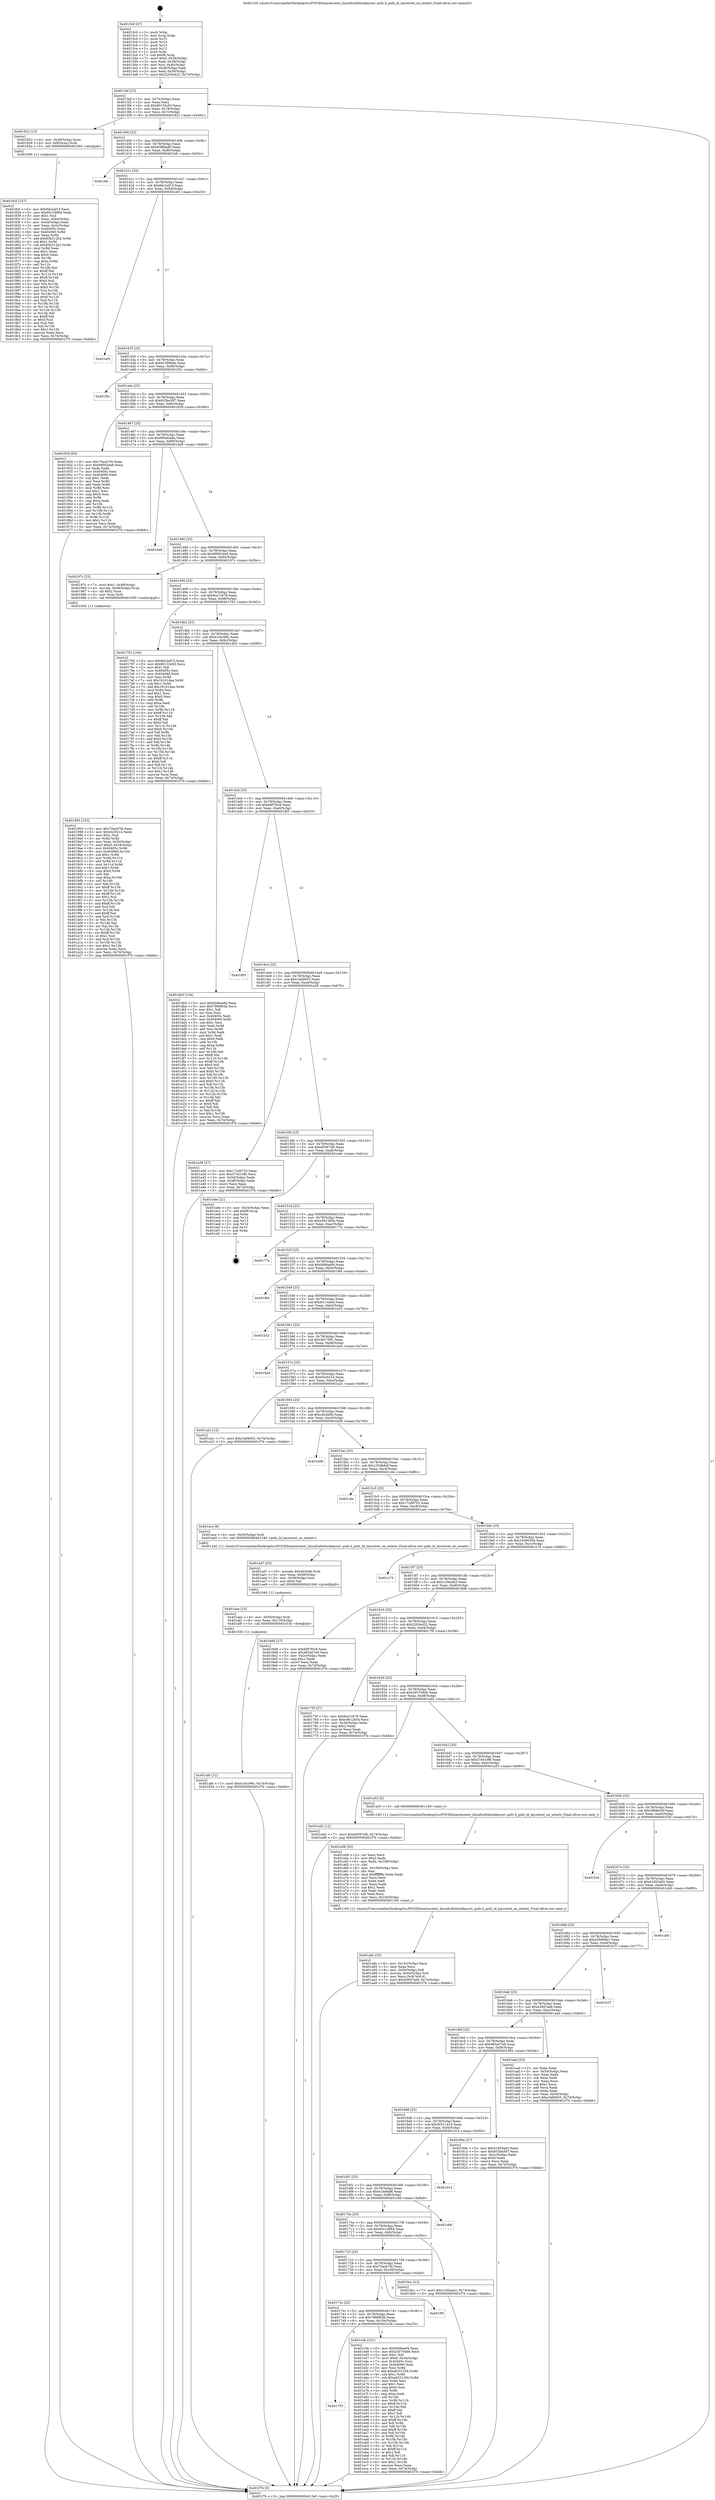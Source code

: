 digraph "0x4013c0" {
  label = "0x4013c0 (/mnt/c/Users/mathe/Desktop/tcc/POCII/binaries/extr_linuxfsnfsblocklayout..pnfs.h_pnfs_ld_layoutret_on_setattr_Final-ollvm.out::main(0))"
  labelloc = "t"
  node[shape=record]

  Entry [label="",width=0.3,height=0.3,shape=circle,fillcolor=black,style=filled]
  "0x4013ef" [label="{
     0x4013ef [23]\l
     | [instrs]\l
     &nbsp;&nbsp;0x4013ef \<+3\>: mov -0x74(%rbp),%eax\l
     &nbsp;&nbsp;0x4013f2 \<+2\>: mov %eax,%ecx\l
     &nbsp;&nbsp;0x4013f4 \<+6\>: sub $0x80133c63,%ecx\l
     &nbsp;&nbsp;0x4013fa \<+3\>: mov %eax,-0x78(%rbp)\l
     &nbsp;&nbsp;0x4013fd \<+3\>: mov %ecx,-0x7c(%rbp)\l
     &nbsp;&nbsp;0x401400 \<+6\>: je 0000000000401822 \<main+0x462\>\l
  }"]
  "0x401822" [label="{
     0x401822 [13]\l
     | [instrs]\l
     &nbsp;&nbsp;0x401822 \<+4\>: mov -0x40(%rbp),%rax\l
     &nbsp;&nbsp;0x401826 \<+4\>: mov 0x8(%rax),%rdi\l
     &nbsp;&nbsp;0x40182a \<+5\>: call 0000000000401060 \<atoi@plt\>\l
     | [calls]\l
     &nbsp;&nbsp;0x401060 \{1\} (unknown)\l
  }"]
  "0x401406" [label="{
     0x401406 [22]\l
     | [instrs]\l
     &nbsp;&nbsp;0x401406 \<+5\>: jmp 000000000040140b \<main+0x4b\>\l
     &nbsp;&nbsp;0x40140b \<+3\>: mov -0x78(%rbp),%eax\l
     &nbsp;&nbsp;0x40140e \<+5\>: sub $0x83f6bbd0,%eax\l
     &nbsp;&nbsp;0x401413 \<+3\>: mov %eax,-0x80(%rbp)\l
     &nbsp;&nbsp;0x401416 \<+6\>: je 0000000000401bfc \<main+0x83c\>\l
  }"]
  Exit [label="",width=0.3,height=0.3,shape=circle,fillcolor=black,style=filled,peripheries=2]
  "0x401bfc" [label="{
     0x401bfc\l
  }", style=dashed]
  "0x40141c" [label="{
     0x40141c [25]\l
     | [instrs]\l
     &nbsp;&nbsp;0x40141c \<+5\>: jmp 0000000000401421 \<main+0x61\>\l
     &nbsp;&nbsp;0x401421 \<+3\>: mov -0x78(%rbp),%eax\l
     &nbsp;&nbsp;0x401424 \<+5\>: sub $0x8dc2af13,%eax\l
     &nbsp;&nbsp;0x401429 \<+6\>: mov %eax,-0x84(%rbp)\l
     &nbsp;&nbsp;0x40142f \<+6\>: je 0000000000401ef3 \<main+0xb33\>\l
  }"]
  "0x401755" [label="{
     0x401755\l
  }", style=dashed]
  "0x401ef3" [label="{
     0x401ef3\l
  }", style=dashed]
  "0x401435" [label="{
     0x401435 [25]\l
     | [instrs]\l
     &nbsp;&nbsp;0x401435 \<+5\>: jmp 000000000040143a \<main+0x7a\>\l
     &nbsp;&nbsp;0x40143a \<+3\>: mov -0x78(%rbp),%eax\l
     &nbsp;&nbsp;0x40143d \<+5\>: sub $0x915896de,%eax\l
     &nbsp;&nbsp;0x401442 \<+6\>: mov %eax,-0x88(%rbp)\l
     &nbsp;&nbsp;0x401448 \<+6\>: je 0000000000401f5c \<main+0xb9c\>\l
  }"]
  "0x401e3b" [label="{
     0x401e3b [151]\l
     | [instrs]\l
     &nbsp;&nbsp;0x401e3b \<+5\>: mov $0xf496ae94,%eax\l
     &nbsp;&nbsp;0x401e40 \<+5\>: mov $0x245704b6,%ecx\l
     &nbsp;&nbsp;0x401e45 \<+2\>: mov $0x1,%dl\l
     &nbsp;&nbsp;0x401e47 \<+7\>: movl $0x0,-0x34(%rbp)\l
     &nbsp;&nbsp;0x401e4e \<+7\>: mov 0x40405c,%esi\l
     &nbsp;&nbsp;0x401e55 \<+7\>: mov 0x404060,%edi\l
     &nbsp;&nbsp;0x401e5c \<+3\>: mov %esi,%r8d\l
     &nbsp;&nbsp;0x401e5f \<+7\>: add $0xa6251256,%r8d\l
     &nbsp;&nbsp;0x401e66 \<+4\>: sub $0x1,%r8d\l
     &nbsp;&nbsp;0x401e6a \<+7\>: sub $0xa6251256,%r8d\l
     &nbsp;&nbsp;0x401e71 \<+4\>: imul %r8d,%esi\l
     &nbsp;&nbsp;0x401e75 \<+3\>: and $0x1,%esi\l
     &nbsp;&nbsp;0x401e78 \<+3\>: cmp $0x0,%esi\l
     &nbsp;&nbsp;0x401e7b \<+4\>: sete %r9b\l
     &nbsp;&nbsp;0x401e7f \<+3\>: cmp $0xa,%edi\l
     &nbsp;&nbsp;0x401e82 \<+4\>: setl %r10b\l
     &nbsp;&nbsp;0x401e86 \<+3\>: mov %r9b,%r11b\l
     &nbsp;&nbsp;0x401e89 \<+4\>: xor $0xff,%r11b\l
     &nbsp;&nbsp;0x401e8d \<+3\>: mov %r10b,%bl\l
     &nbsp;&nbsp;0x401e90 \<+3\>: xor $0xff,%bl\l
     &nbsp;&nbsp;0x401e93 \<+3\>: xor $0x1,%dl\l
     &nbsp;&nbsp;0x401e96 \<+3\>: mov %r11b,%r14b\l
     &nbsp;&nbsp;0x401e99 \<+4\>: and $0xff,%r14b\l
     &nbsp;&nbsp;0x401e9d \<+3\>: and %dl,%r9b\l
     &nbsp;&nbsp;0x401ea0 \<+3\>: mov %bl,%r15b\l
     &nbsp;&nbsp;0x401ea3 \<+4\>: and $0xff,%r15b\l
     &nbsp;&nbsp;0x401ea7 \<+3\>: and %dl,%r10b\l
     &nbsp;&nbsp;0x401eaa \<+3\>: or %r9b,%r14b\l
     &nbsp;&nbsp;0x401ead \<+3\>: or %r10b,%r15b\l
     &nbsp;&nbsp;0x401eb0 \<+3\>: xor %r15b,%r14b\l
     &nbsp;&nbsp;0x401eb3 \<+3\>: or %bl,%r11b\l
     &nbsp;&nbsp;0x401eb6 \<+4\>: xor $0xff,%r11b\l
     &nbsp;&nbsp;0x401eba \<+3\>: or $0x1,%dl\l
     &nbsp;&nbsp;0x401ebd \<+3\>: and %dl,%r11b\l
     &nbsp;&nbsp;0x401ec0 \<+3\>: or %r11b,%r14b\l
     &nbsp;&nbsp;0x401ec3 \<+4\>: test $0x1,%r14b\l
     &nbsp;&nbsp;0x401ec7 \<+3\>: cmovne %ecx,%eax\l
     &nbsp;&nbsp;0x401eca \<+3\>: mov %eax,-0x74(%rbp)\l
     &nbsp;&nbsp;0x401ecd \<+5\>: jmp 0000000000401f7b \<main+0xbbb\>\l
  }"]
  "0x401f5c" [label="{
     0x401f5c\l
  }", style=dashed]
  "0x40144e" [label="{
     0x40144e [25]\l
     | [instrs]\l
     &nbsp;&nbsp;0x40144e \<+5\>: jmp 0000000000401453 \<main+0x93\>\l
     &nbsp;&nbsp;0x401453 \<+3\>: mov -0x78(%rbp),%eax\l
     &nbsp;&nbsp;0x401456 \<+5\>: sub $0x933ba587,%eax\l
     &nbsp;&nbsp;0x40145b \<+6\>: mov %eax,-0x8c(%rbp)\l
     &nbsp;&nbsp;0x401461 \<+6\>: je 0000000000401929 \<main+0x569\>\l
  }"]
  "0x40173c" [label="{
     0x40173c [25]\l
     | [instrs]\l
     &nbsp;&nbsp;0x40173c \<+5\>: jmp 0000000000401741 \<main+0x381\>\l
     &nbsp;&nbsp;0x401741 \<+3\>: mov -0x78(%rbp),%eax\l
     &nbsp;&nbsp;0x401744 \<+5\>: sub $0x7986f02b,%eax\l
     &nbsp;&nbsp;0x401749 \<+6\>: mov %eax,-0x104(%rbp)\l
     &nbsp;&nbsp;0x40174f \<+6\>: je 0000000000401e3b \<main+0xa7b\>\l
  }"]
  "0x401929" [label="{
     0x401929 [83]\l
     | [instrs]\l
     &nbsp;&nbsp;0x401929 \<+5\>: mov $0x70acb7f4,%eax\l
     &nbsp;&nbsp;0x40192e \<+5\>: mov $0x990024e6,%ecx\l
     &nbsp;&nbsp;0x401933 \<+2\>: xor %edx,%edx\l
     &nbsp;&nbsp;0x401935 \<+7\>: mov 0x40405c,%esi\l
     &nbsp;&nbsp;0x40193c \<+7\>: mov 0x404060,%edi\l
     &nbsp;&nbsp;0x401943 \<+3\>: sub $0x1,%edx\l
     &nbsp;&nbsp;0x401946 \<+3\>: mov %esi,%r8d\l
     &nbsp;&nbsp;0x401949 \<+3\>: add %edx,%r8d\l
     &nbsp;&nbsp;0x40194c \<+4\>: imul %r8d,%esi\l
     &nbsp;&nbsp;0x401950 \<+3\>: and $0x1,%esi\l
     &nbsp;&nbsp;0x401953 \<+3\>: cmp $0x0,%esi\l
     &nbsp;&nbsp;0x401956 \<+4\>: sete %r9b\l
     &nbsp;&nbsp;0x40195a \<+3\>: cmp $0xa,%edi\l
     &nbsp;&nbsp;0x40195d \<+4\>: setl %r10b\l
     &nbsp;&nbsp;0x401961 \<+3\>: mov %r9b,%r11b\l
     &nbsp;&nbsp;0x401964 \<+3\>: and %r10b,%r11b\l
     &nbsp;&nbsp;0x401967 \<+3\>: xor %r10b,%r9b\l
     &nbsp;&nbsp;0x40196a \<+3\>: or %r9b,%r11b\l
     &nbsp;&nbsp;0x40196d \<+4\>: test $0x1,%r11b\l
     &nbsp;&nbsp;0x401971 \<+3\>: cmovne %ecx,%eax\l
     &nbsp;&nbsp;0x401974 \<+3\>: mov %eax,-0x74(%rbp)\l
     &nbsp;&nbsp;0x401977 \<+5\>: jmp 0000000000401f7b \<main+0xbbb\>\l
  }"]
  "0x401467" [label="{
     0x401467 [25]\l
     | [instrs]\l
     &nbsp;&nbsp;0x401467 \<+5\>: jmp 000000000040146c \<main+0xac\>\l
     &nbsp;&nbsp;0x40146c \<+3\>: mov -0x78(%rbp),%eax\l
     &nbsp;&nbsp;0x40146f \<+5\>: sub $0x984d2a8a,%eax\l
     &nbsp;&nbsp;0x401474 \<+6\>: mov %eax,-0x90(%rbp)\l
     &nbsp;&nbsp;0x40147a \<+6\>: je 0000000000401da9 \<main+0x9e9\>\l
  }"]
  "0x401f0f" [label="{
     0x401f0f\l
  }", style=dashed]
  "0x401da9" [label="{
     0x401da9\l
  }", style=dashed]
  "0x401480" [label="{
     0x401480 [25]\l
     | [instrs]\l
     &nbsp;&nbsp;0x401480 \<+5\>: jmp 0000000000401485 \<main+0xc5\>\l
     &nbsp;&nbsp;0x401485 \<+3\>: mov -0x78(%rbp),%eax\l
     &nbsp;&nbsp;0x401488 \<+5\>: sub $0x990024e6,%eax\l
     &nbsp;&nbsp;0x40148d \<+6\>: mov %eax,-0x94(%rbp)\l
     &nbsp;&nbsp;0x401493 \<+6\>: je 000000000040197c \<main+0x5bc\>\l
  }"]
  "0x401afd" [label="{
     0x401afd [12]\l
     | [instrs]\l
     &nbsp;&nbsp;0x401afd \<+7\>: movl $0xb1dcc96c,-0x74(%rbp)\l
     &nbsp;&nbsp;0x401b04 \<+5\>: jmp 0000000000401f7b \<main+0xbbb\>\l
  }"]
  "0x40197c" [label="{
     0x40197c [23]\l
     | [instrs]\l
     &nbsp;&nbsp;0x40197c \<+7\>: movl $0x1,-0x48(%rbp)\l
     &nbsp;&nbsp;0x401983 \<+4\>: movslq -0x48(%rbp),%rax\l
     &nbsp;&nbsp;0x401987 \<+4\>: shl $0x2,%rax\l
     &nbsp;&nbsp;0x40198b \<+3\>: mov %rax,%rdi\l
     &nbsp;&nbsp;0x40198e \<+5\>: call 0000000000401050 \<malloc@plt\>\l
     | [calls]\l
     &nbsp;&nbsp;0x401050 \{1\} (unknown)\l
  }"]
  "0x401499" [label="{
     0x401499 [25]\l
     | [instrs]\l
     &nbsp;&nbsp;0x401499 \<+5\>: jmp 000000000040149e \<main+0xde\>\l
     &nbsp;&nbsp;0x40149e \<+3\>: mov -0x78(%rbp),%eax\l
     &nbsp;&nbsp;0x4014a1 \<+5\>: sub $0x9ca7c678,%eax\l
     &nbsp;&nbsp;0x4014a6 \<+6\>: mov %eax,-0x98(%rbp)\l
     &nbsp;&nbsp;0x4014ac \<+6\>: je 0000000000401792 \<main+0x3d2\>\l
  }"]
  "0x401aee" [label="{
     0x401aee [15]\l
     | [instrs]\l
     &nbsp;&nbsp;0x401aee \<+4\>: mov -0x50(%rbp),%rdi\l
     &nbsp;&nbsp;0x401af2 \<+6\>: mov %eax,-0x110(%rbp)\l
     &nbsp;&nbsp;0x401af8 \<+5\>: call 0000000000401030 \<free@plt\>\l
     | [calls]\l
     &nbsp;&nbsp;0x401030 \{1\} (unknown)\l
  }"]
  "0x401792" [label="{
     0x401792 [144]\l
     | [instrs]\l
     &nbsp;&nbsp;0x401792 \<+5\>: mov $0x8dc2af13,%eax\l
     &nbsp;&nbsp;0x401797 \<+5\>: mov $0x80133c63,%ecx\l
     &nbsp;&nbsp;0x40179c \<+2\>: mov $0x1,%dl\l
     &nbsp;&nbsp;0x40179e \<+7\>: mov 0x40405c,%esi\l
     &nbsp;&nbsp;0x4017a5 \<+7\>: mov 0x404060,%edi\l
     &nbsp;&nbsp;0x4017ac \<+3\>: mov %esi,%r8d\l
     &nbsp;&nbsp;0x4017af \<+7\>: sub $0x18161dae,%r8d\l
     &nbsp;&nbsp;0x4017b6 \<+4\>: sub $0x1,%r8d\l
     &nbsp;&nbsp;0x4017ba \<+7\>: add $0x18161dae,%r8d\l
     &nbsp;&nbsp;0x4017c1 \<+4\>: imul %r8d,%esi\l
     &nbsp;&nbsp;0x4017c5 \<+3\>: and $0x1,%esi\l
     &nbsp;&nbsp;0x4017c8 \<+3\>: cmp $0x0,%esi\l
     &nbsp;&nbsp;0x4017cb \<+4\>: sete %r9b\l
     &nbsp;&nbsp;0x4017cf \<+3\>: cmp $0xa,%edi\l
     &nbsp;&nbsp;0x4017d2 \<+4\>: setl %r10b\l
     &nbsp;&nbsp;0x4017d6 \<+3\>: mov %r9b,%r11b\l
     &nbsp;&nbsp;0x4017d9 \<+4\>: xor $0xff,%r11b\l
     &nbsp;&nbsp;0x4017dd \<+3\>: mov %r10b,%bl\l
     &nbsp;&nbsp;0x4017e0 \<+3\>: xor $0xff,%bl\l
     &nbsp;&nbsp;0x4017e3 \<+3\>: xor $0x0,%dl\l
     &nbsp;&nbsp;0x4017e6 \<+3\>: mov %r11b,%r14b\l
     &nbsp;&nbsp;0x4017e9 \<+4\>: and $0x0,%r14b\l
     &nbsp;&nbsp;0x4017ed \<+3\>: and %dl,%r9b\l
     &nbsp;&nbsp;0x4017f0 \<+3\>: mov %bl,%r15b\l
     &nbsp;&nbsp;0x4017f3 \<+4\>: and $0x0,%r15b\l
     &nbsp;&nbsp;0x4017f7 \<+3\>: and %dl,%r10b\l
     &nbsp;&nbsp;0x4017fa \<+3\>: or %r9b,%r14b\l
     &nbsp;&nbsp;0x4017fd \<+3\>: or %r10b,%r15b\l
     &nbsp;&nbsp;0x401800 \<+3\>: xor %r15b,%r14b\l
     &nbsp;&nbsp;0x401803 \<+3\>: or %bl,%r11b\l
     &nbsp;&nbsp;0x401806 \<+4\>: xor $0xff,%r11b\l
     &nbsp;&nbsp;0x40180a \<+3\>: or $0x0,%dl\l
     &nbsp;&nbsp;0x40180d \<+3\>: and %dl,%r11b\l
     &nbsp;&nbsp;0x401810 \<+3\>: or %r11b,%r14b\l
     &nbsp;&nbsp;0x401813 \<+4\>: test $0x1,%r14b\l
     &nbsp;&nbsp;0x401817 \<+3\>: cmovne %ecx,%eax\l
     &nbsp;&nbsp;0x40181a \<+3\>: mov %eax,-0x74(%rbp)\l
     &nbsp;&nbsp;0x40181d \<+5\>: jmp 0000000000401f7b \<main+0xbbb\>\l
  }"]
  "0x4014b2" [label="{
     0x4014b2 [25]\l
     | [instrs]\l
     &nbsp;&nbsp;0x4014b2 \<+5\>: jmp 00000000004014b7 \<main+0xf7\>\l
     &nbsp;&nbsp;0x4014b7 \<+3\>: mov -0x78(%rbp),%eax\l
     &nbsp;&nbsp;0x4014ba \<+5\>: sub $0xb1dcc96c,%eax\l
     &nbsp;&nbsp;0x4014bf \<+6\>: mov %eax,-0x9c(%rbp)\l
     &nbsp;&nbsp;0x4014c5 \<+6\>: je 0000000000401db5 \<main+0x9f5\>\l
  }"]
  "0x401ad7" [label="{
     0x401ad7 [23]\l
     | [instrs]\l
     &nbsp;&nbsp;0x401ad7 \<+10\>: movabs $0x4020d6,%rdi\l
     &nbsp;&nbsp;0x401ae1 \<+3\>: mov %eax,-0x58(%rbp)\l
     &nbsp;&nbsp;0x401ae4 \<+3\>: mov -0x58(%rbp),%esi\l
     &nbsp;&nbsp;0x401ae7 \<+2\>: mov $0x0,%al\l
     &nbsp;&nbsp;0x401ae9 \<+5\>: call 0000000000401040 \<printf@plt\>\l
     | [calls]\l
     &nbsp;&nbsp;0x401040 \{1\} (unknown)\l
  }"]
  "0x401db5" [label="{
     0x401db5 [134]\l
     | [instrs]\l
     &nbsp;&nbsp;0x401db5 \<+5\>: mov $0xf496ae94,%eax\l
     &nbsp;&nbsp;0x401dba \<+5\>: mov $0x7986f02b,%ecx\l
     &nbsp;&nbsp;0x401dbf \<+2\>: mov $0x1,%dl\l
     &nbsp;&nbsp;0x401dc1 \<+2\>: xor %esi,%esi\l
     &nbsp;&nbsp;0x401dc3 \<+7\>: mov 0x40405c,%edi\l
     &nbsp;&nbsp;0x401dca \<+8\>: mov 0x404060,%r8d\l
     &nbsp;&nbsp;0x401dd2 \<+3\>: sub $0x1,%esi\l
     &nbsp;&nbsp;0x401dd5 \<+3\>: mov %edi,%r9d\l
     &nbsp;&nbsp;0x401dd8 \<+3\>: add %esi,%r9d\l
     &nbsp;&nbsp;0x401ddb \<+4\>: imul %r9d,%edi\l
     &nbsp;&nbsp;0x401ddf \<+3\>: and $0x1,%edi\l
     &nbsp;&nbsp;0x401de2 \<+3\>: cmp $0x0,%edi\l
     &nbsp;&nbsp;0x401de5 \<+4\>: sete %r10b\l
     &nbsp;&nbsp;0x401de9 \<+4\>: cmp $0xa,%r8d\l
     &nbsp;&nbsp;0x401ded \<+4\>: setl %r11b\l
     &nbsp;&nbsp;0x401df1 \<+3\>: mov %r10b,%bl\l
     &nbsp;&nbsp;0x401df4 \<+3\>: xor $0xff,%bl\l
     &nbsp;&nbsp;0x401df7 \<+3\>: mov %r11b,%r14b\l
     &nbsp;&nbsp;0x401dfa \<+4\>: xor $0xff,%r14b\l
     &nbsp;&nbsp;0x401dfe \<+3\>: xor $0x0,%dl\l
     &nbsp;&nbsp;0x401e01 \<+3\>: mov %bl,%r15b\l
     &nbsp;&nbsp;0x401e04 \<+4\>: and $0x0,%r15b\l
     &nbsp;&nbsp;0x401e08 \<+3\>: and %dl,%r10b\l
     &nbsp;&nbsp;0x401e0b \<+3\>: mov %r14b,%r12b\l
     &nbsp;&nbsp;0x401e0e \<+4\>: and $0x0,%r12b\l
     &nbsp;&nbsp;0x401e12 \<+3\>: and %dl,%r11b\l
     &nbsp;&nbsp;0x401e15 \<+3\>: or %r10b,%r15b\l
     &nbsp;&nbsp;0x401e18 \<+3\>: or %r11b,%r12b\l
     &nbsp;&nbsp;0x401e1b \<+3\>: xor %r12b,%r15b\l
     &nbsp;&nbsp;0x401e1e \<+3\>: or %r14b,%bl\l
     &nbsp;&nbsp;0x401e21 \<+3\>: xor $0xff,%bl\l
     &nbsp;&nbsp;0x401e24 \<+3\>: or $0x0,%dl\l
     &nbsp;&nbsp;0x401e27 \<+2\>: and %dl,%bl\l
     &nbsp;&nbsp;0x401e29 \<+3\>: or %bl,%r15b\l
     &nbsp;&nbsp;0x401e2c \<+4\>: test $0x1,%r15b\l
     &nbsp;&nbsp;0x401e30 \<+3\>: cmovne %ecx,%eax\l
     &nbsp;&nbsp;0x401e33 \<+3\>: mov %eax,-0x74(%rbp)\l
     &nbsp;&nbsp;0x401e36 \<+5\>: jmp 0000000000401f7b \<main+0xbbb\>\l
  }"]
  "0x4014cb" [label="{
     0x4014cb [25]\l
     | [instrs]\l
     &nbsp;&nbsp;0x4014cb \<+5\>: jmp 00000000004014d0 \<main+0x110\>\l
     &nbsp;&nbsp;0x4014d0 \<+3\>: mov -0x78(%rbp),%eax\l
     &nbsp;&nbsp;0x4014d3 \<+5\>: sub $0xb9f7f5c9,%eax\l
     &nbsp;&nbsp;0x4014d8 \<+6\>: mov %eax,-0xa0(%rbp)\l
     &nbsp;&nbsp;0x4014de \<+6\>: je 00000000004018f3 \<main+0x533\>\l
  }"]
  "0x401a8c" [label="{
     0x401a8c [33]\l
     | [instrs]\l
     &nbsp;&nbsp;0x401a8c \<+6\>: mov -0x10c(%rbp),%ecx\l
     &nbsp;&nbsp;0x401a92 \<+3\>: imul %eax,%ecx\l
     &nbsp;&nbsp;0x401a95 \<+4\>: mov -0x50(%rbp),%r8\l
     &nbsp;&nbsp;0x401a99 \<+4\>: movslq -0x54(%rbp),%r9\l
     &nbsp;&nbsp;0x401a9d \<+4\>: mov %ecx,(%r8,%r9,4)\l
     &nbsp;&nbsp;0x401aa1 \<+7\>: movl $0x439d7ae6,-0x74(%rbp)\l
     &nbsp;&nbsp;0x401aa8 \<+5\>: jmp 0000000000401f7b \<main+0xbbb\>\l
  }"]
  "0x4018f3" [label="{
     0x4018f3\l
  }", style=dashed]
  "0x4014e4" [label="{
     0x4014e4 [25]\l
     | [instrs]\l
     &nbsp;&nbsp;0x4014e4 \<+5\>: jmp 00000000004014e9 \<main+0x129\>\l
     &nbsp;&nbsp;0x4014e9 \<+3\>: mov -0x78(%rbp),%eax\l
     &nbsp;&nbsp;0x4014ec \<+5\>: sub $0xc3af4003,%eax\l
     &nbsp;&nbsp;0x4014f1 \<+6\>: mov %eax,-0xa4(%rbp)\l
     &nbsp;&nbsp;0x4014f7 \<+6\>: je 0000000000401a38 \<main+0x678\>\l
  }"]
  "0x401a58" [label="{
     0x401a58 [52]\l
     | [instrs]\l
     &nbsp;&nbsp;0x401a58 \<+2\>: xor %ecx,%ecx\l
     &nbsp;&nbsp;0x401a5a \<+5\>: mov $0x2,%edx\l
     &nbsp;&nbsp;0x401a5f \<+6\>: mov %edx,-0x108(%rbp)\l
     &nbsp;&nbsp;0x401a65 \<+1\>: cltd\l
     &nbsp;&nbsp;0x401a66 \<+6\>: mov -0x108(%rbp),%esi\l
     &nbsp;&nbsp;0x401a6c \<+2\>: idiv %esi\l
     &nbsp;&nbsp;0x401a6e \<+6\>: imul $0xfffffffe,%edx,%edx\l
     &nbsp;&nbsp;0x401a74 \<+2\>: mov %ecx,%edi\l
     &nbsp;&nbsp;0x401a76 \<+2\>: sub %edx,%edi\l
     &nbsp;&nbsp;0x401a78 \<+2\>: mov %ecx,%edx\l
     &nbsp;&nbsp;0x401a7a \<+3\>: sub $0x1,%edx\l
     &nbsp;&nbsp;0x401a7d \<+2\>: add %edx,%edi\l
     &nbsp;&nbsp;0x401a7f \<+2\>: sub %edi,%ecx\l
     &nbsp;&nbsp;0x401a81 \<+6\>: mov %ecx,-0x10c(%rbp)\l
     &nbsp;&nbsp;0x401a87 \<+5\>: call 0000000000401160 \<next_i\>\l
     | [calls]\l
     &nbsp;&nbsp;0x401160 \{1\} (/mnt/c/Users/mathe/Desktop/tcc/POCII/binaries/extr_linuxfsnfsblocklayout..pnfs.h_pnfs_ld_layoutret_on_setattr_Final-ollvm.out::next_i)\l
  }"]
  "0x401a38" [label="{
     0x401a38 [27]\l
     | [instrs]\l
     &nbsp;&nbsp;0x401a38 \<+5\>: mov $0x172d9755,%eax\l
     &nbsp;&nbsp;0x401a3d \<+5\>: mov $0x374410f6,%ecx\l
     &nbsp;&nbsp;0x401a42 \<+3\>: mov -0x54(%rbp),%edx\l
     &nbsp;&nbsp;0x401a45 \<+3\>: cmp -0x48(%rbp),%edx\l
     &nbsp;&nbsp;0x401a48 \<+3\>: cmovl %ecx,%eax\l
     &nbsp;&nbsp;0x401a4b \<+3\>: mov %eax,-0x74(%rbp)\l
     &nbsp;&nbsp;0x401a4e \<+5\>: jmp 0000000000401f7b \<main+0xbbb\>\l
  }"]
  "0x4014fd" [label="{
     0x4014fd [25]\l
     | [instrs]\l
     &nbsp;&nbsp;0x4014fd \<+5\>: jmp 0000000000401502 \<main+0x142\>\l
     &nbsp;&nbsp;0x401502 \<+3\>: mov -0x78(%rbp),%eax\l
     &nbsp;&nbsp;0x401505 \<+5\>: sub $0xd0597cf0,%eax\l
     &nbsp;&nbsp;0x40150a \<+6\>: mov %eax,-0xa8(%rbp)\l
     &nbsp;&nbsp;0x401510 \<+6\>: je 0000000000401ede \<main+0xb1e\>\l
  }"]
  "0x401993" [label="{
     0x401993 [153]\l
     | [instrs]\l
     &nbsp;&nbsp;0x401993 \<+5\>: mov $0x70acb7f4,%ecx\l
     &nbsp;&nbsp;0x401998 \<+5\>: mov $0x6429214,%edx\l
     &nbsp;&nbsp;0x40199d \<+3\>: mov $0x1,%sil\l
     &nbsp;&nbsp;0x4019a0 \<+3\>: xor %r8d,%r8d\l
     &nbsp;&nbsp;0x4019a3 \<+4\>: mov %rax,-0x50(%rbp)\l
     &nbsp;&nbsp;0x4019a7 \<+7\>: movl $0x0,-0x54(%rbp)\l
     &nbsp;&nbsp;0x4019ae \<+8\>: mov 0x40405c,%r9d\l
     &nbsp;&nbsp;0x4019b6 \<+8\>: mov 0x404060,%r10d\l
     &nbsp;&nbsp;0x4019be \<+4\>: sub $0x1,%r8d\l
     &nbsp;&nbsp;0x4019c2 \<+3\>: mov %r9d,%r11d\l
     &nbsp;&nbsp;0x4019c5 \<+3\>: add %r8d,%r11d\l
     &nbsp;&nbsp;0x4019c8 \<+4\>: imul %r11d,%r9d\l
     &nbsp;&nbsp;0x4019cc \<+4\>: and $0x1,%r9d\l
     &nbsp;&nbsp;0x4019d0 \<+4\>: cmp $0x0,%r9d\l
     &nbsp;&nbsp;0x4019d4 \<+3\>: sete %bl\l
     &nbsp;&nbsp;0x4019d7 \<+4\>: cmp $0xa,%r10d\l
     &nbsp;&nbsp;0x4019db \<+4\>: setl %r14b\l
     &nbsp;&nbsp;0x4019df \<+3\>: mov %bl,%r15b\l
     &nbsp;&nbsp;0x4019e2 \<+4\>: xor $0xff,%r15b\l
     &nbsp;&nbsp;0x4019e6 \<+3\>: mov %r14b,%r12b\l
     &nbsp;&nbsp;0x4019e9 \<+4\>: xor $0xff,%r12b\l
     &nbsp;&nbsp;0x4019ed \<+4\>: xor $0x1,%sil\l
     &nbsp;&nbsp;0x4019f1 \<+3\>: mov %r15b,%r13b\l
     &nbsp;&nbsp;0x4019f4 \<+4\>: and $0xff,%r13b\l
     &nbsp;&nbsp;0x4019f8 \<+3\>: and %sil,%bl\l
     &nbsp;&nbsp;0x4019fb \<+3\>: mov %r12b,%al\l
     &nbsp;&nbsp;0x4019fe \<+2\>: and $0xff,%al\l
     &nbsp;&nbsp;0x401a00 \<+3\>: and %sil,%r14b\l
     &nbsp;&nbsp;0x401a03 \<+3\>: or %bl,%r13b\l
     &nbsp;&nbsp;0x401a06 \<+3\>: or %r14b,%al\l
     &nbsp;&nbsp;0x401a09 \<+3\>: xor %al,%r13b\l
     &nbsp;&nbsp;0x401a0c \<+3\>: or %r12b,%r15b\l
     &nbsp;&nbsp;0x401a0f \<+4\>: xor $0xff,%r15b\l
     &nbsp;&nbsp;0x401a13 \<+4\>: or $0x1,%sil\l
     &nbsp;&nbsp;0x401a17 \<+3\>: and %sil,%r15b\l
     &nbsp;&nbsp;0x401a1a \<+3\>: or %r15b,%r13b\l
     &nbsp;&nbsp;0x401a1d \<+4\>: test $0x1,%r13b\l
     &nbsp;&nbsp;0x401a21 \<+3\>: cmovne %edx,%ecx\l
     &nbsp;&nbsp;0x401a24 \<+3\>: mov %ecx,-0x74(%rbp)\l
     &nbsp;&nbsp;0x401a27 \<+5\>: jmp 0000000000401f7b \<main+0xbbb\>\l
  }"]
  "0x401ede" [label="{
     0x401ede [21]\l
     | [instrs]\l
     &nbsp;&nbsp;0x401ede \<+3\>: mov -0x34(%rbp),%eax\l
     &nbsp;&nbsp;0x401ee1 \<+7\>: add $0xf8,%rsp\l
     &nbsp;&nbsp;0x401ee8 \<+1\>: pop %rbx\l
     &nbsp;&nbsp;0x401ee9 \<+2\>: pop %r12\l
     &nbsp;&nbsp;0x401eeb \<+2\>: pop %r13\l
     &nbsp;&nbsp;0x401eed \<+2\>: pop %r14\l
     &nbsp;&nbsp;0x401eef \<+2\>: pop %r15\l
     &nbsp;&nbsp;0x401ef1 \<+1\>: pop %rbp\l
     &nbsp;&nbsp;0x401ef2 \<+1\>: ret\l
  }"]
  "0x401516" [label="{
     0x401516 [25]\l
     | [instrs]\l
     &nbsp;&nbsp;0x401516 \<+5\>: jmp 000000000040151b \<main+0x15b\>\l
     &nbsp;&nbsp;0x40151b \<+3\>: mov -0x78(%rbp),%eax\l
     &nbsp;&nbsp;0x40151e \<+5\>: sub $0xe361265e,%eax\l
     &nbsp;&nbsp;0x401523 \<+6\>: mov %eax,-0xac(%rbp)\l
     &nbsp;&nbsp;0x401529 \<+6\>: je 000000000040177a \<main+0x3ba\>\l
  }"]
  "0x401723" [label="{
     0x401723 [25]\l
     | [instrs]\l
     &nbsp;&nbsp;0x401723 \<+5\>: jmp 0000000000401728 \<main+0x368\>\l
     &nbsp;&nbsp;0x401728 \<+3\>: mov -0x78(%rbp),%eax\l
     &nbsp;&nbsp;0x40172b \<+5\>: sub $0x70acb7f4,%eax\l
     &nbsp;&nbsp;0x401730 \<+6\>: mov %eax,-0x100(%rbp)\l
     &nbsp;&nbsp;0x401736 \<+6\>: je 0000000000401f0f \<main+0xb4f\>\l
  }"]
  "0x40177a" [label="{
     0x40177a\l
  }", style=dashed]
  "0x40152f" [label="{
     0x40152f [25]\l
     | [instrs]\l
     &nbsp;&nbsp;0x40152f \<+5\>: jmp 0000000000401534 \<main+0x174\>\l
     &nbsp;&nbsp;0x401534 \<+3\>: mov -0x78(%rbp),%eax\l
     &nbsp;&nbsp;0x401537 \<+5\>: sub $0xf496ae94,%eax\l
     &nbsp;&nbsp;0x40153c \<+6\>: mov %eax,-0xb0(%rbp)\l
     &nbsp;&nbsp;0x401542 \<+6\>: je 0000000000401f6d \<main+0xbad\>\l
  }"]
  "0x4018cc" [label="{
     0x4018cc [12]\l
     | [instrs]\l
     &nbsp;&nbsp;0x4018cc \<+7\>: movl $0x1c50ada3,-0x74(%rbp)\l
     &nbsp;&nbsp;0x4018d3 \<+5\>: jmp 0000000000401f7b \<main+0xbbb\>\l
  }"]
  "0x401f6d" [label="{
     0x401f6d\l
  }", style=dashed]
  "0x401548" [label="{
     0x401548 [25]\l
     | [instrs]\l
     &nbsp;&nbsp;0x401548 \<+5\>: jmp 000000000040154d \<main+0x18d\>\l
     &nbsp;&nbsp;0x40154d \<+3\>: mov -0x78(%rbp),%eax\l
     &nbsp;&nbsp;0x401550 \<+5\>: sub $0xfe114ded,%eax\l
     &nbsp;&nbsp;0x401555 \<+6\>: mov %eax,-0xb4(%rbp)\l
     &nbsp;&nbsp;0x40155b \<+6\>: je 0000000000401b52 \<main+0x792\>\l
  }"]
  "0x40170a" [label="{
     0x40170a [25]\l
     | [instrs]\l
     &nbsp;&nbsp;0x40170a \<+5\>: jmp 000000000040170f \<main+0x34f\>\l
     &nbsp;&nbsp;0x40170f \<+3\>: mov -0x78(%rbp),%eax\l
     &nbsp;&nbsp;0x401712 \<+5\>: sub $0x65c1d984,%eax\l
     &nbsp;&nbsp;0x401717 \<+6\>: mov %eax,-0xfc(%rbp)\l
     &nbsp;&nbsp;0x40171d \<+6\>: je 00000000004018cc \<main+0x50c\>\l
  }"]
  "0x401b52" [label="{
     0x401b52\l
  }", style=dashed]
  "0x401561" [label="{
     0x401561 [25]\l
     | [instrs]\l
     &nbsp;&nbsp;0x401561 \<+5\>: jmp 0000000000401566 \<main+0x1a6\>\l
     &nbsp;&nbsp;0x401566 \<+3\>: mov -0x78(%rbp),%eax\l
     &nbsp;&nbsp;0x401569 \<+5\>: sub $0x3d17561,%eax\l
     &nbsp;&nbsp;0x40156e \<+6\>: mov %eax,-0xb8(%rbp)\l
     &nbsp;&nbsp;0x401574 \<+6\>: je 0000000000401ba4 \<main+0x7e4\>\l
  }"]
  "0x401c69" [label="{
     0x401c69\l
  }", style=dashed]
  "0x401ba4" [label="{
     0x401ba4\l
  }", style=dashed]
  "0x40157a" [label="{
     0x40157a [25]\l
     | [instrs]\l
     &nbsp;&nbsp;0x40157a \<+5\>: jmp 000000000040157f \<main+0x1bf\>\l
     &nbsp;&nbsp;0x40157f \<+3\>: mov -0x78(%rbp),%eax\l
     &nbsp;&nbsp;0x401582 \<+5\>: sub $0x6429214,%eax\l
     &nbsp;&nbsp;0x401587 \<+6\>: mov %eax,-0xbc(%rbp)\l
     &nbsp;&nbsp;0x40158d \<+6\>: je 0000000000401a2c \<main+0x66c\>\l
  }"]
  "0x4016f1" [label="{
     0x4016f1 [25]\l
     | [instrs]\l
     &nbsp;&nbsp;0x4016f1 \<+5\>: jmp 00000000004016f6 \<main+0x336\>\l
     &nbsp;&nbsp;0x4016f6 \<+3\>: mov -0x78(%rbp),%eax\l
     &nbsp;&nbsp;0x4016f9 \<+5\>: sub $0x61de8af6,%eax\l
     &nbsp;&nbsp;0x4016fe \<+6\>: mov %eax,-0xf8(%rbp)\l
     &nbsp;&nbsp;0x401704 \<+6\>: je 0000000000401c69 \<main+0x8a9\>\l
  }"]
  "0x401a2c" [label="{
     0x401a2c [12]\l
     | [instrs]\l
     &nbsp;&nbsp;0x401a2c \<+7\>: movl $0xc3af4003,-0x74(%rbp)\l
     &nbsp;&nbsp;0x401a33 \<+5\>: jmp 0000000000401f7b \<main+0xbbb\>\l
  }"]
  "0x401593" [label="{
     0x401593 [25]\l
     | [instrs]\l
     &nbsp;&nbsp;0x401593 \<+5\>: jmp 0000000000401598 \<main+0x1d8\>\l
     &nbsp;&nbsp;0x401598 \<+3\>: mov -0x78(%rbp),%eax\l
     &nbsp;&nbsp;0x40159b \<+5\>: sub $0xcd2dd0b,%eax\l
     &nbsp;&nbsp;0x4015a0 \<+6\>: mov %eax,-0xc0(%rbp)\l
     &nbsp;&nbsp;0x4015a6 \<+6\>: je 0000000000401b09 \<main+0x749\>\l
  }"]
  "0x401d14" [label="{
     0x401d14\l
  }", style=dashed]
  "0x401b09" [label="{
     0x401b09\l
  }", style=dashed]
  "0x4015ac" [label="{
     0x4015ac [25]\l
     | [instrs]\l
     &nbsp;&nbsp;0x4015ac \<+5\>: jmp 00000000004015b1 \<main+0x1f1\>\l
     &nbsp;&nbsp;0x4015b1 \<+3\>: mov -0x78(%rbp),%eax\l
     &nbsp;&nbsp;0x4015b4 \<+5\>: sub $0x105db6af,%eax\l
     &nbsp;&nbsp;0x4015b9 \<+6\>: mov %eax,-0xc4(%rbp)\l
     &nbsp;&nbsp;0x4015bf \<+6\>: je 0000000000401cbc \<main+0x8fc\>\l
  }"]
  "0x4016d8" [label="{
     0x4016d8 [25]\l
     | [instrs]\l
     &nbsp;&nbsp;0x4016d8 \<+5\>: jmp 00000000004016dd \<main+0x31d\>\l
     &nbsp;&nbsp;0x4016dd \<+3\>: mov -0x78(%rbp),%eax\l
     &nbsp;&nbsp;0x4016e0 \<+5\>: sub $0x5031141d,%eax\l
     &nbsp;&nbsp;0x4016e5 \<+6\>: mov %eax,-0xf4(%rbp)\l
     &nbsp;&nbsp;0x4016eb \<+6\>: je 0000000000401d14 \<main+0x954\>\l
  }"]
  "0x401cbc" [label="{
     0x401cbc\l
  }", style=dashed]
  "0x4015c5" [label="{
     0x4015c5 [25]\l
     | [instrs]\l
     &nbsp;&nbsp;0x4015c5 \<+5\>: jmp 00000000004015ca \<main+0x20a\>\l
     &nbsp;&nbsp;0x4015ca \<+3\>: mov -0x78(%rbp),%eax\l
     &nbsp;&nbsp;0x4015cd \<+5\>: sub $0x172d9755,%eax\l
     &nbsp;&nbsp;0x4015d2 \<+6\>: mov %eax,-0xc8(%rbp)\l
     &nbsp;&nbsp;0x4015d8 \<+6\>: je 0000000000401ace \<main+0x70e\>\l
  }"]
  "0x40190e" [label="{
     0x40190e [27]\l
     | [instrs]\l
     &nbsp;&nbsp;0x40190e \<+5\>: mov $0x41855a63,%eax\l
     &nbsp;&nbsp;0x401913 \<+5\>: mov $0x933ba587,%ecx\l
     &nbsp;&nbsp;0x401918 \<+3\>: mov -0x2c(%rbp),%edx\l
     &nbsp;&nbsp;0x40191b \<+3\>: cmp $0x0,%edx\l
     &nbsp;&nbsp;0x40191e \<+3\>: cmove %ecx,%eax\l
     &nbsp;&nbsp;0x401921 \<+3\>: mov %eax,-0x74(%rbp)\l
     &nbsp;&nbsp;0x401924 \<+5\>: jmp 0000000000401f7b \<main+0xbbb\>\l
  }"]
  "0x401ace" [label="{
     0x401ace [9]\l
     | [instrs]\l
     &nbsp;&nbsp;0x401ace \<+4\>: mov -0x50(%rbp),%rdi\l
     &nbsp;&nbsp;0x401ad2 \<+5\>: call 0000000000401240 \<pnfs_ld_layoutret_on_setattr\>\l
     | [calls]\l
     &nbsp;&nbsp;0x401240 \{1\} (/mnt/c/Users/mathe/Desktop/tcc/POCII/binaries/extr_linuxfsnfsblocklayout..pnfs.h_pnfs_ld_layoutret_on_setattr_Final-ollvm.out::pnfs_ld_layoutret_on_setattr)\l
  }"]
  "0x4015de" [label="{
     0x4015de [25]\l
     | [instrs]\l
     &nbsp;&nbsp;0x4015de \<+5\>: jmp 00000000004015e3 \<main+0x223\>\l
     &nbsp;&nbsp;0x4015e3 \<+3\>: mov -0x78(%rbp),%eax\l
     &nbsp;&nbsp;0x4015e6 \<+5\>: sub $0x19380594,%eax\l
     &nbsp;&nbsp;0x4015eb \<+6\>: mov %eax,-0xcc(%rbp)\l
     &nbsp;&nbsp;0x4015f1 \<+6\>: je 0000000000401c75 \<main+0x8b5\>\l
  }"]
  "0x4016bf" [label="{
     0x4016bf [25]\l
     | [instrs]\l
     &nbsp;&nbsp;0x4016bf \<+5\>: jmp 00000000004016c4 \<main+0x304\>\l
     &nbsp;&nbsp;0x4016c4 \<+3\>: mov -0x78(%rbp),%eax\l
     &nbsp;&nbsp;0x4016c7 \<+5\>: sub $0x465a07e9,%eax\l
     &nbsp;&nbsp;0x4016cc \<+6\>: mov %eax,-0xf0(%rbp)\l
     &nbsp;&nbsp;0x4016d2 \<+6\>: je 000000000040190e \<main+0x54e\>\l
  }"]
  "0x401c75" [label="{
     0x401c75\l
  }", style=dashed]
  "0x4015f7" [label="{
     0x4015f7 [25]\l
     | [instrs]\l
     &nbsp;&nbsp;0x4015f7 \<+5\>: jmp 00000000004015fc \<main+0x23c\>\l
     &nbsp;&nbsp;0x4015fc \<+3\>: mov -0x78(%rbp),%eax\l
     &nbsp;&nbsp;0x4015ff \<+5\>: sub $0x1c50ada3,%eax\l
     &nbsp;&nbsp;0x401604 \<+6\>: mov %eax,-0xd0(%rbp)\l
     &nbsp;&nbsp;0x40160a \<+6\>: je 00000000004018d8 \<main+0x518\>\l
  }"]
  "0x401aad" [label="{
     0x401aad [33]\l
     | [instrs]\l
     &nbsp;&nbsp;0x401aad \<+2\>: xor %eax,%eax\l
     &nbsp;&nbsp;0x401aaf \<+3\>: mov -0x54(%rbp),%ecx\l
     &nbsp;&nbsp;0x401ab2 \<+2\>: mov %eax,%edx\l
     &nbsp;&nbsp;0x401ab4 \<+2\>: sub %ecx,%edx\l
     &nbsp;&nbsp;0x401ab6 \<+2\>: mov %eax,%ecx\l
     &nbsp;&nbsp;0x401ab8 \<+3\>: sub $0x1,%ecx\l
     &nbsp;&nbsp;0x401abb \<+2\>: add %ecx,%edx\l
     &nbsp;&nbsp;0x401abd \<+2\>: sub %edx,%eax\l
     &nbsp;&nbsp;0x401abf \<+3\>: mov %eax,-0x54(%rbp)\l
     &nbsp;&nbsp;0x401ac2 \<+7\>: movl $0xc3af4003,-0x74(%rbp)\l
     &nbsp;&nbsp;0x401ac9 \<+5\>: jmp 0000000000401f7b \<main+0xbbb\>\l
  }"]
  "0x4018d8" [label="{
     0x4018d8 [27]\l
     | [instrs]\l
     &nbsp;&nbsp;0x4018d8 \<+5\>: mov $0xb9f7f5c9,%eax\l
     &nbsp;&nbsp;0x4018dd \<+5\>: mov $0x465a07e9,%ecx\l
     &nbsp;&nbsp;0x4018e2 \<+3\>: mov -0x2c(%rbp),%edx\l
     &nbsp;&nbsp;0x4018e5 \<+3\>: cmp $0x1,%edx\l
     &nbsp;&nbsp;0x4018e8 \<+3\>: cmovl %ecx,%eax\l
     &nbsp;&nbsp;0x4018eb \<+3\>: mov %eax,-0x74(%rbp)\l
     &nbsp;&nbsp;0x4018ee \<+5\>: jmp 0000000000401f7b \<main+0xbbb\>\l
  }"]
  "0x401610" [label="{
     0x401610 [25]\l
     | [instrs]\l
     &nbsp;&nbsp;0x401610 \<+5\>: jmp 0000000000401615 \<main+0x255\>\l
     &nbsp;&nbsp;0x401615 \<+3\>: mov -0x78(%rbp),%eax\l
     &nbsp;&nbsp;0x401618 \<+5\>: sub $0x2263e422,%eax\l
     &nbsp;&nbsp;0x40161d \<+6\>: mov %eax,-0xd4(%rbp)\l
     &nbsp;&nbsp;0x401623 \<+6\>: je 000000000040175f \<main+0x39f\>\l
  }"]
  "0x4016a6" [label="{
     0x4016a6 [25]\l
     | [instrs]\l
     &nbsp;&nbsp;0x4016a6 \<+5\>: jmp 00000000004016ab \<main+0x2eb\>\l
     &nbsp;&nbsp;0x4016ab \<+3\>: mov -0x78(%rbp),%eax\l
     &nbsp;&nbsp;0x4016ae \<+5\>: sub $0x439d7ae6,%eax\l
     &nbsp;&nbsp;0x4016b3 \<+6\>: mov %eax,-0xec(%rbp)\l
     &nbsp;&nbsp;0x4016b9 \<+6\>: je 0000000000401aad \<main+0x6ed\>\l
  }"]
  "0x40175f" [label="{
     0x40175f [27]\l
     | [instrs]\l
     &nbsp;&nbsp;0x40175f \<+5\>: mov $0x9ca7c678,%eax\l
     &nbsp;&nbsp;0x401764 \<+5\>: mov $0xe361265e,%ecx\l
     &nbsp;&nbsp;0x401769 \<+3\>: mov -0x30(%rbp),%edx\l
     &nbsp;&nbsp;0x40176c \<+3\>: cmp $0x2,%edx\l
     &nbsp;&nbsp;0x40176f \<+3\>: cmovne %ecx,%eax\l
     &nbsp;&nbsp;0x401772 \<+3\>: mov %eax,-0x74(%rbp)\l
     &nbsp;&nbsp;0x401775 \<+5\>: jmp 0000000000401f7b \<main+0xbbb\>\l
  }"]
  "0x401629" [label="{
     0x401629 [25]\l
     | [instrs]\l
     &nbsp;&nbsp;0x401629 \<+5\>: jmp 000000000040162e \<main+0x26e\>\l
     &nbsp;&nbsp;0x40162e \<+3\>: mov -0x78(%rbp),%eax\l
     &nbsp;&nbsp;0x401631 \<+5\>: sub $0x245704b6,%eax\l
     &nbsp;&nbsp;0x401636 \<+6\>: mov %eax,-0xd8(%rbp)\l
     &nbsp;&nbsp;0x40163c \<+6\>: je 0000000000401ed2 \<main+0xb12\>\l
  }"]
  "0x401f7b" [label="{
     0x401f7b [5]\l
     | [instrs]\l
     &nbsp;&nbsp;0x401f7b \<+5\>: jmp 00000000004013ef \<main+0x2f\>\l
  }"]
  "0x4013c0" [label="{
     0x4013c0 [47]\l
     | [instrs]\l
     &nbsp;&nbsp;0x4013c0 \<+1\>: push %rbp\l
     &nbsp;&nbsp;0x4013c1 \<+3\>: mov %rsp,%rbp\l
     &nbsp;&nbsp;0x4013c4 \<+2\>: push %r15\l
     &nbsp;&nbsp;0x4013c6 \<+2\>: push %r14\l
     &nbsp;&nbsp;0x4013c8 \<+2\>: push %r13\l
     &nbsp;&nbsp;0x4013ca \<+2\>: push %r12\l
     &nbsp;&nbsp;0x4013cc \<+1\>: push %rbx\l
     &nbsp;&nbsp;0x4013cd \<+7\>: sub $0xf8,%rsp\l
     &nbsp;&nbsp;0x4013d4 \<+7\>: movl $0x0,-0x34(%rbp)\l
     &nbsp;&nbsp;0x4013db \<+3\>: mov %edi,-0x38(%rbp)\l
     &nbsp;&nbsp;0x4013de \<+4\>: mov %rsi,-0x40(%rbp)\l
     &nbsp;&nbsp;0x4013e2 \<+3\>: mov -0x38(%rbp),%edi\l
     &nbsp;&nbsp;0x4013e5 \<+3\>: mov %edi,-0x30(%rbp)\l
     &nbsp;&nbsp;0x4013e8 \<+7\>: movl $0x2263e422,-0x74(%rbp)\l
  }"]
  "0x40182f" [label="{
     0x40182f [157]\l
     | [instrs]\l
     &nbsp;&nbsp;0x40182f \<+5\>: mov $0x8dc2af13,%ecx\l
     &nbsp;&nbsp;0x401834 \<+5\>: mov $0x65c1d984,%edx\l
     &nbsp;&nbsp;0x401839 \<+3\>: mov $0x1,%sil\l
     &nbsp;&nbsp;0x40183c \<+3\>: mov %eax,-0x44(%rbp)\l
     &nbsp;&nbsp;0x40183f \<+3\>: mov -0x44(%rbp),%eax\l
     &nbsp;&nbsp;0x401842 \<+3\>: mov %eax,-0x2c(%rbp)\l
     &nbsp;&nbsp;0x401845 \<+7\>: mov 0x40405c,%eax\l
     &nbsp;&nbsp;0x40184c \<+8\>: mov 0x404060,%r8d\l
     &nbsp;&nbsp;0x401854 \<+3\>: mov %eax,%r9d\l
     &nbsp;&nbsp;0x401857 \<+7\>: add $0x83b312b2,%r9d\l
     &nbsp;&nbsp;0x40185e \<+4\>: sub $0x1,%r9d\l
     &nbsp;&nbsp;0x401862 \<+7\>: sub $0x83b312b2,%r9d\l
     &nbsp;&nbsp;0x401869 \<+4\>: imul %r9d,%eax\l
     &nbsp;&nbsp;0x40186d \<+3\>: and $0x1,%eax\l
     &nbsp;&nbsp;0x401870 \<+3\>: cmp $0x0,%eax\l
     &nbsp;&nbsp;0x401873 \<+4\>: sete %r10b\l
     &nbsp;&nbsp;0x401877 \<+4\>: cmp $0xa,%r8d\l
     &nbsp;&nbsp;0x40187b \<+4\>: setl %r11b\l
     &nbsp;&nbsp;0x40187f \<+3\>: mov %r10b,%bl\l
     &nbsp;&nbsp;0x401882 \<+3\>: xor $0xff,%bl\l
     &nbsp;&nbsp;0x401885 \<+3\>: mov %r11b,%r14b\l
     &nbsp;&nbsp;0x401888 \<+4\>: xor $0xff,%r14b\l
     &nbsp;&nbsp;0x40188c \<+4\>: xor $0x0,%sil\l
     &nbsp;&nbsp;0x401890 \<+3\>: mov %bl,%r15b\l
     &nbsp;&nbsp;0x401893 \<+4\>: and $0x0,%r15b\l
     &nbsp;&nbsp;0x401897 \<+3\>: and %sil,%r10b\l
     &nbsp;&nbsp;0x40189a \<+3\>: mov %r14b,%r12b\l
     &nbsp;&nbsp;0x40189d \<+4\>: and $0x0,%r12b\l
     &nbsp;&nbsp;0x4018a1 \<+3\>: and %sil,%r11b\l
     &nbsp;&nbsp;0x4018a4 \<+3\>: or %r10b,%r15b\l
     &nbsp;&nbsp;0x4018a7 \<+3\>: or %r11b,%r12b\l
     &nbsp;&nbsp;0x4018aa \<+3\>: xor %r12b,%r15b\l
     &nbsp;&nbsp;0x4018ad \<+3\>: or %r14b,%bl\l
     &nbsp;&nbsp;0x4018b0 \<+3\>: xor $0xff,%bl\l
     &nbsp;&nbsp;0x4018b3 \<+4\>: or $0x0,%sil\l
     &nbsp;&nbsp;0x4018b7 \<+3\>: and %sil,%bl\l
     &nbsp;&nbsp;0x4018ba \<+3\>: or %bl,%r15b\l
     &nbsp;&nbsp;0x4018bd \<+4\>: test $0x1,%r15b\l
     &nbsp;&nbsp;0x4018c1 \<+3\>: cmovne %edx,%ecx\l
     &nbsp;&nbsp;0x4018c4 \<+3\>: mov %ecx,-0x74(%rbp)\l
     &nbsp;&nbsp;0x4018c7 \<+5\>: jmp 0000000000401f7b \<main+0xbbb\>\l
  }"]
  "0x401b37" [label="{
     0x401b37\l
  }", style=dashed]
  "0x401ed2" [label="{
     0x401ed2 [12]\l
     | [instrs]\l
     &nbsp;&nbsp;0x401ed2 \<+7\>: movl $0xd0597cf0,-0x74(%rbp)\l
     &nbsp;&nbsp;0x401ed9 \<+5\>: jmp 0000000000401f7b \<main+0xbbb\>\l
  }"]
  "0x401642" [label="{
     0x401642 [25]\l
     | [instrs]\l
     &nbsp;&nbsp;0x401642 \<+5\>: jmp 0000000000401647 \<main+0x287\>\l
     &nbsp;&nbsp;0x401647 \<+3\>: mov -0x78(%rbp),%eax\l
     &nbsp;&nbsp;0x40164a \<+5\>: sub $0x374410f6,%eax\l
     &nbsp;&nbsp;0x40164f \<+6\>: mov %eax,-0xdc(%rbp)\l
     &nbsp;&nbsp;0x401655 \<+6\>: je 0000000000401a53 \<main+0x693\>\l
  }"]
  "0x40168d" [label="{
     0x40168d [25]\l
     | [instrs]\l
     &nbsp;&nbsp;0x40168d \<+5\>: jmp 0000000000401692 \<main+0x2d2\>\l
     &nbsp;&nbsp;0x401692 \<+3\>: mov -0x78(%rbp),%eax\l
     &nbsp;&nbsp;0x401695 \<+5\>: sub $0x439088e1,%eax\l
     &nbsp;&nbsp;0x40169a \<+6\>: mov %eax,-0xe8(%rbp)\l
     &nbsp;&nbsp;0x4016a0 \<+6\>: je 0000000000401b37 \<main+0x777\>\l
  }"]
  "0x401a53" [label="{
     0x401a53 [5]\l
     | [instrs]\l
     &nbsp;&nbsp;0x401a53 \<+5\>: call 0000000000401160 \<next_i\>\l
     | [calls]\l
     &nbsp;&nbsp;0x401160 \{1\} (/mnt/c/Users/mathe/Desktop/tcc/POCII/binaries/extr_linuxfsnfsblocklayout..pnfs.h_pnfs_ld_layoutret_on_setattr_Final-ollvm.out::next_i)\l
  }"]
  "0x40165b" [label="{
     0x40165b [25]\l
     | [instrs]\l
     &nbsp;&nbsp;0x40165b \<+5\>: jmp 0000000000401660 \<main+0x2a0\>\l
     &nbsp;&nbsp;0x401660 \<+3\>: mov -0x78(%rbp),%eax\l
     &nbsp;&nbsp;0x401663 \<+5\>: sub $0x3969e03f,%eax\l
     &nbsp;&nbsp;0x401668 \<+6\>: mov %eax,-0xe0(%rbp)\l
     &nbsp;&nbsp;0x40166e \<+6\>: je 0000000000401f3d \<main+0xb7d\>\l
  }"]
  "0x401cb0" [label="{
     0x401cb0\l
  }", style=dashed]
  "0x401f3d" [label="{
     0x401f3d\l
  }", style=dashed]
  "0x401674" [label="{
     0x401674 [25]\l
     | [instrs]\l
     &nbsp;&nbsp;0x401674 \<+5\>: jmp 0000000000401679 \<main+0x2b9\>\l
     &nbsp;&nbsp;0x401679 \<+3\>: mov -0x78(%rbp),%eax\l
     &nbsp;&nbsp;0x40167c \<+5\>: sub $0x41855a63,%eax\l
     &nbsp;&nbsp;0x401681 \<+6\>: mov %eax,-0xe4(%rbp)\l
     &nbsp;&nbsp;0x401687 \<+6\>: je 0000000000401cb0 \<main+0x8f0\>\l
  }"]
  Entry -> "0x4013c0" [label=" 1"]
  "0x4013ef" -> "0x401822" [label=" 1"]
  "0x4013ef" -> "0x401406" [label=" 17"]
  "0x401ede" -> Exit [label=" 1"]
  "0x401406" -> "0x401bfc" [label=" 0"]
  "0x401406" -> "0x40141c" [label=" 17"]
  "0x401ed2" -> "0x401f7b" [label=" 1"]
  "0x40141c" -> "0x401ef3" [label=" 0"]
  "0x40141c" -> "0x401435" [label=" 17"]
  "0x401e3b" -> "0x401f7b" [label=" 1"]
  "0x401435" -> "0x401f5c" [label=" 0"]
  "0x401435" -> "0x40144e" [label=" 17"]
  "0x40173c" -> "0x401755" [label=" 0"]
  "0x40144e" -> "0x401929" [label=" 1"]
  "0x40144e" -> "0x401467" [label=" 16"]
  "0x40173c" -> "0x401e3b" [label=" 1"]
  "0x401467" -> "0x401da9" [label=" 0"]
  "0x401467" -> "0x401480" [label=" 16"]
  "0x401723" -> "0x40173c" [label=" 1"]
  "0x401480" -> "0x40197c" [label=" 1"]
  "0x401480" -> "0x401499" [label=" 15"]
  "0x401723" -> "0x401f0f" [label=" 0"]
  "0x401499" -> "0x401792" [label=" 1"]
  "0x401499" -> "0x4014b2" [label=" 14"]
  "0x401db5" -> "0x401f7b" [label=" 1"]
  "0x4014b2" -> "0x401db5" [label=" 1"]
  "0x4014b2" -> "0x4014cb" [label=" 13"]
  "0x401afd" -> "0x401f7b" [label=" 1"]
  "0x4014cb" -> "0x4018f3" [label=" 0"]
  "0x4014cb" -> "0x4014e4" [label=" 13"]
  "0x401aee" -> "0x401afd" [label=" 1"]
  "0x4014e4" -> "0x401a38" [label=" 2"]
  "0x4014e4" -> "0x4014fd" [label=" 11"]
  "0x401ad7" -> "0x401aee" [label=" 1"]
  "0x4014fd" -> "0x401ede" [label=" 1"]
  "0x4014fd" -> "0x401516" [label=" 10"]
  "0x401ace" -> "0x401ad7" [label=" 1"]
  "0x401516" -> "0x40177a" [label=" 0"]
  "0x401516" -> "0x40152f" [label=" 10"]
  "0x401aad" -> "0x401f7b" [label=" 1"]
  "0x40152f" -> "0x401f6d" [label=" 0"]
  "0x40152f" -> "0x401548" [label=" 10"]
  "0x401a8c" -> "0x401f7b" [label=" 1"]
  "0x401548" -> "0x401b52" [label=" 0"]
  "0x401548" -> "0x401561" [label=" 10"]
  "0x401a53" -> "0x401a58" [label=" 1"]
  "0x401561" -> "0x401ba4" [label=" 0"]
  "0x401561" -> "0x40157a" [label=" 10"]
  "0x401a38" -> "0x401f7b" [label=" 2"]
  "0x40157a" -> "0x401a2c" [label=" 1"]
  "0x40157a" -> "0x401593" [label=" 9"]
  "0x401993" -> "0x401f7b" [label=" 1"]
  "0x401593" -> "0x401b09" [label=" 0"]
  "0x401593" -> "0x4015ac" [label=" 9"]
  "0x40197c" -> "0x401993" [label=" 1"]
  "0x4015ac" -> "0x401cbc" [label=" 0"]
  "0x4015ac" -> "0x4015c5" [label=" 9"]
  "0x40190e" -> "0x401f7b" [label=" 1"]
  "0x4015c5" -> "0x401ace" [label=" 1"]
  "0x4015c5" -> "0x4015de" [label=" 8"]
  "0x4018d8" -> "0x401f7b" [label=" 1"]
  "0x4015de" -> "0x401c75" [label=" 0"]
  "0x4015de" -> "0x4015f7" [label=" 8"]
  "0x40170a" -> "0x401723" [label=" 1"]
  "0x4015f7" -> "0x4018d8" [label=" 1"]
  "0x4015f7" -> "0x401610" [label=" 7"]
  "0x40170a" -> "0x4018cc" [label=" 1"]
  "0x401610" -> "0x40175f" [label=" 1"]
  "0x401610" -> "0x401629" [label=" 6"]
  "0x40175f" -> "0x401f7b" [label=" 1"]
  "0x4013c0" -> "0x4013ef" [label=" 1"]
  "0x401f7b" -> "0x4013ef" [label=" 17"]
  "0x401792" -> "0x401f7b" [label=" 1"]
  "0x401822" -> "0x40182f" [label=" 1"]
  "0x40182f" -> "0x401f7b" [label=" 1"]
  "0x4016f1" -> "0x40170a" [label=" 2"]
  "0x401629" -> "0x401ed2" [label=" 1"]
  "0x401629" -> "0x401642" [label=" 5"]
  "0x4016f1" -> "0x401c69" [label=" 0"]
  "0x401642" -> "0x401a53" [label=" 1"]
  "0x401642" -> "0x40165b" [label=" 4"]
  "0x4016d8" -> "0x4016f1" [label=" 2"]
  "0x40165b" -> "0x401f3d" [label=" 0"]
  "0x40165b" -> "0x401674" [label=" 4"]
  "0x4016d8" -> "0x401d14" [label=" 0"]
  "0x401674" -> "0x401cb0" [label=" 0"]
  "0x401674" -> "0x40168d" [label=" 4"]
  "0x401a2c" -> "0x401f7b" [label=" 1"]
  "0x40168d" -> "0x401b37" [label=" 0"]
  "0x40168d" -> "0x4016a6" [label=" 4"]
  "0x401a58" -> "0x401a8c" [label=" 1"]
  "0x4016a6" -> "0x401aad" [label=" 1"]
  "0x4016a6" -> "0x4016bf" [label=" 3"]
  "0x4018cc" -> "0x401f7b" [label=" 1"]
  "0x4016bf" -> "0x40190e" [label=" 1"]
  "0x4016bf" -> "0x4016d8" [label=" 2"]
  "0x401929" -> "0x401f7b" [label=" 1"]
}
